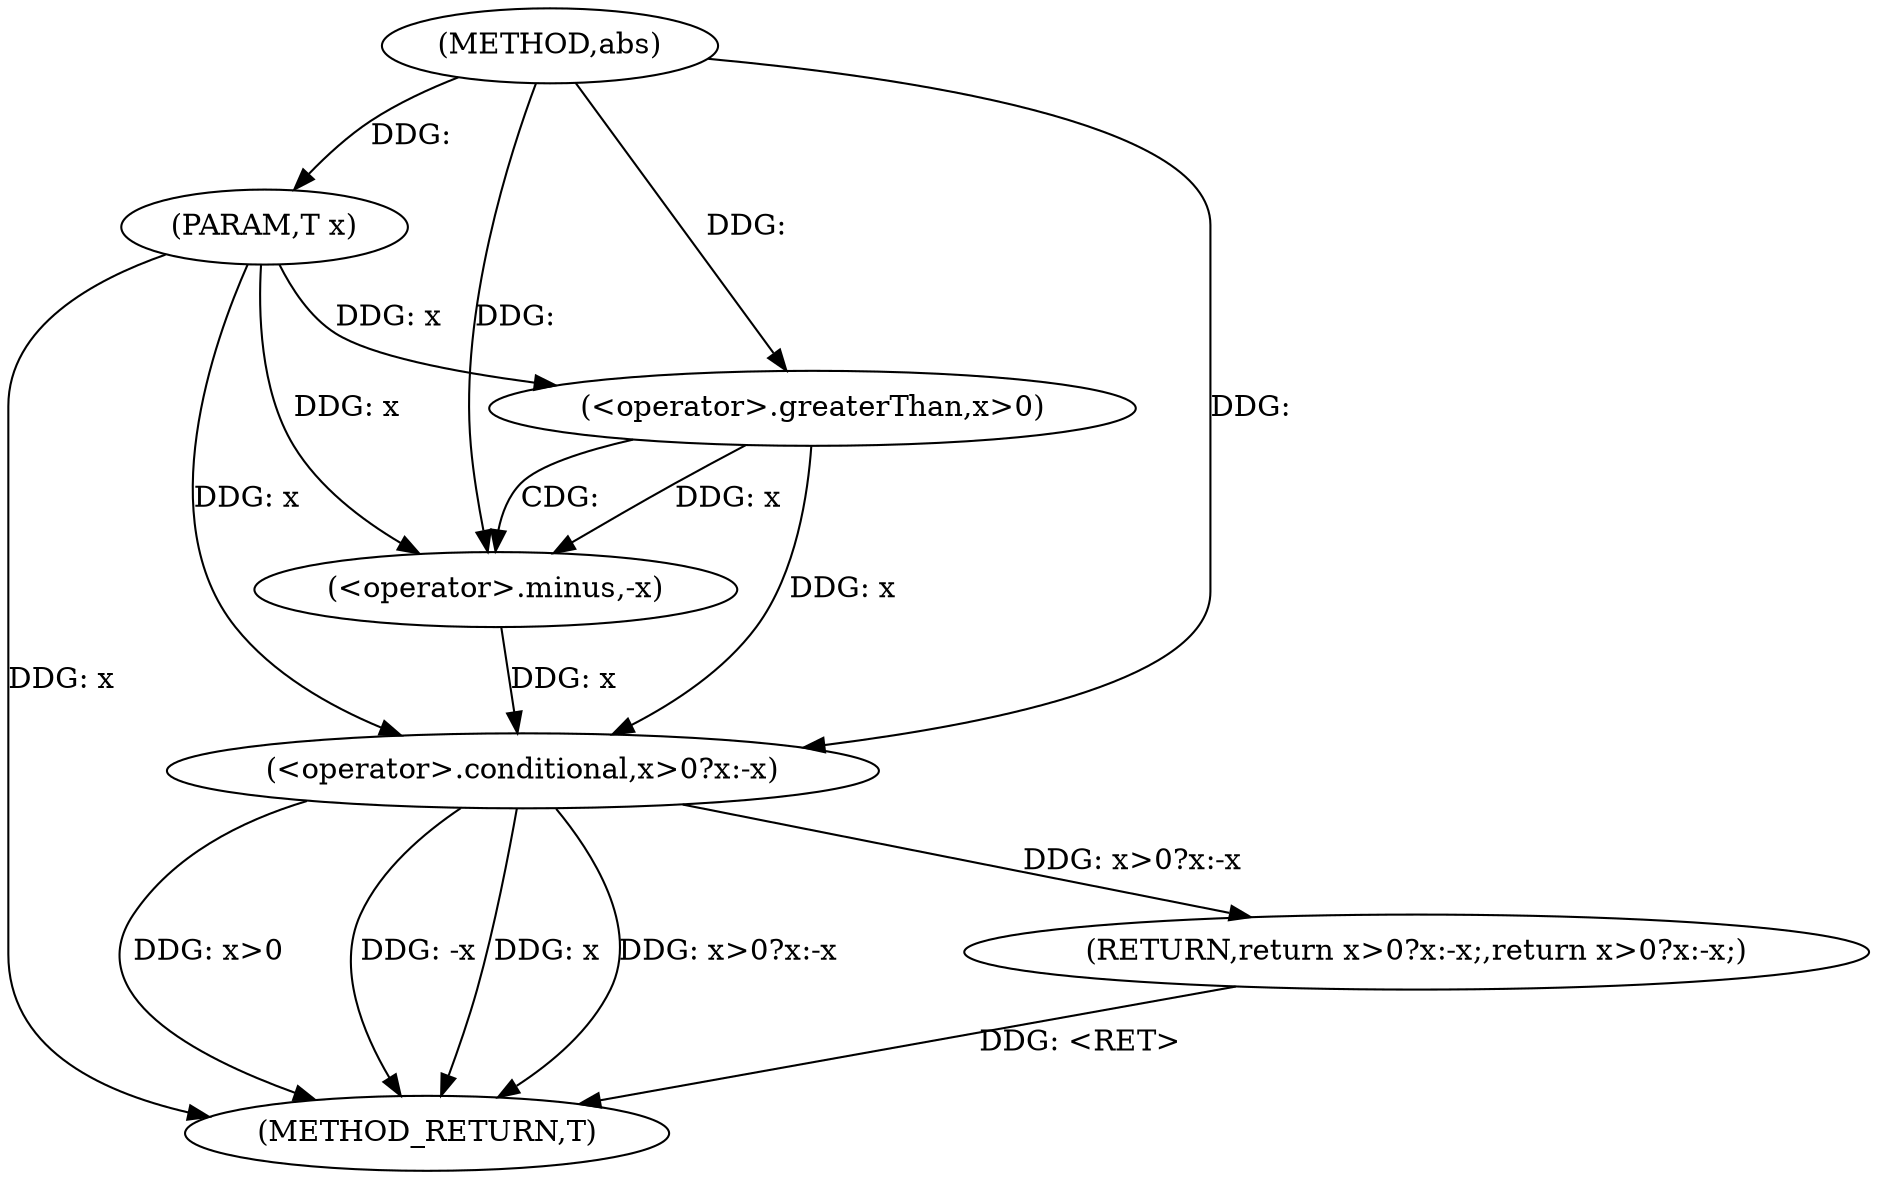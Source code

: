 digraph "abs" {  
"1001526" [label = "(METHOD,abs)" ]
"1001537" [label = "(METHOD_RETURN,T)" ]
"1001527" [label = "(PARAM,T x)" ]
"1001529" [label = "(RETURN,return x>0?x:-x;,return x>0?x:-x;)" ]
"1001530" [label = "(<operator>.conditional,x>0?x:-x)" ]
"1001531" [label = "(<operator>.greaterThan,x>0)" ]
"1001535" [label = "(<operator>.minus,-x)" ]
  "1001529" -> "1001537"  [ label = "DDG: <RET>"] 
  "1001527" -> "1001537"  [ label = "DDG: x"] 
  "1001530" -> "1001537"  [ label = "DDG: x>0"] 
  "1001530" -> "1001537"  [ label = "DDG: -x"] 
  "1001530" -> "1001537"  [ label = "DDG: x"] 
  "1001530" -> "1001537"  [ label = "DDG: x>0?x:-x"] 
  "1001526" -> "1001527"  [ label = "DDG: "] 
  "1001530" -> "1001529"  [ label = "DDG: x>0?x:-x"] 
  "1001531" -> "1001530"  [ label = "DDG: x"] 
  "1001535" -> "1001530"  [ label = "DDG: x"] 
  "1001527" -> "1001530"  [ label = "DDG: x"] 
  "1001526" -> "1001530"  [ label = "DDG: "] 
  "1001527" -> "1001531"  [ label = "DDG: x"] 
  "1001526" -> "1001531"  [ label = "DDG: "] 
  "1001531" -> "1001535"  [ label = "DDG: x"] 
  "1001527" -> "1001535"  [ label = "DDG: x"] 
  "1001526" -> "1001535"  [ label = "DDG: "] 
  "1001531" -> "1001535"  [ label = "CDG: "] 
}
